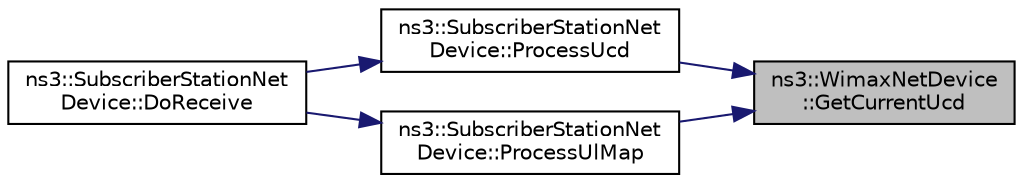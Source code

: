 digraph "ns3::WimaxNetDevice::GetCurrentUcd"
{
 // LATEX_PDF_SIZE
  edge [fontname="Helvetica",fontsize="10",labelfontname="Helvetica",labelfontsize="10"];
  node [fontname="Helvetica",fontsize="10",shape=record];
  rankdir="RL";
  Node1 [label="ns3::WimaxNetDevice\l::GetCurrentUcd",height=0.2,width=0.4,color="black", fillcolor="grey75", style="filled", fontcolor="black",tooltip="Get the current UCD."];
  Node1 -> Node2 [dir="back",color="midnightblue",fontsize="10",style="solid",fontname="Helvetica"];
  Node2 [label="ns3::SubscriberStationNet\lDevice::ProcessUcd",height=0.2,width=0.4,color="black", fillcolor="white", style="filled",URL="$classns3_1_1_subscriber_station_net_device.html#a6bfed3721385a96f7e2e03bcf08eedac",tooltip="Process UCD."];
  Node2 -> Node3 [dir="back",color="midnightblue",fontsize="10",style="solid",fontname="Helvetica"];
  Node3 [label="ns3::SubscriberStationNet\lDevice::DoReceive",height=0.2,width=0.4,color="black", fillcolor="white", style="filled",URL="$classns3_1_1_subscriber_station_net_device.html#a2cdd421837891adea005eb7cde668a1f",tooltip="Receive a packet."];
  Node1 -> Node4 [dir="back",color="midnightblue",fontsize="10",style="solid",fontname="Helvetica"];
  Node4 [label="ns3::SubscriberStationNet\lDevice::ProcessUlMap",height=0.2,width=0.4,color="black", fillcolor="white", style="filled",URL="$classns3_1_1_subscriber_station_net_device.html#adde622bba63e7642c23839812c95e391",tooltip="Process UL map."];
  Node4 -> Node3 [dir="back",color="midnightblue",fontsize="10",style="solid",fontname="Helvetica"];
}
